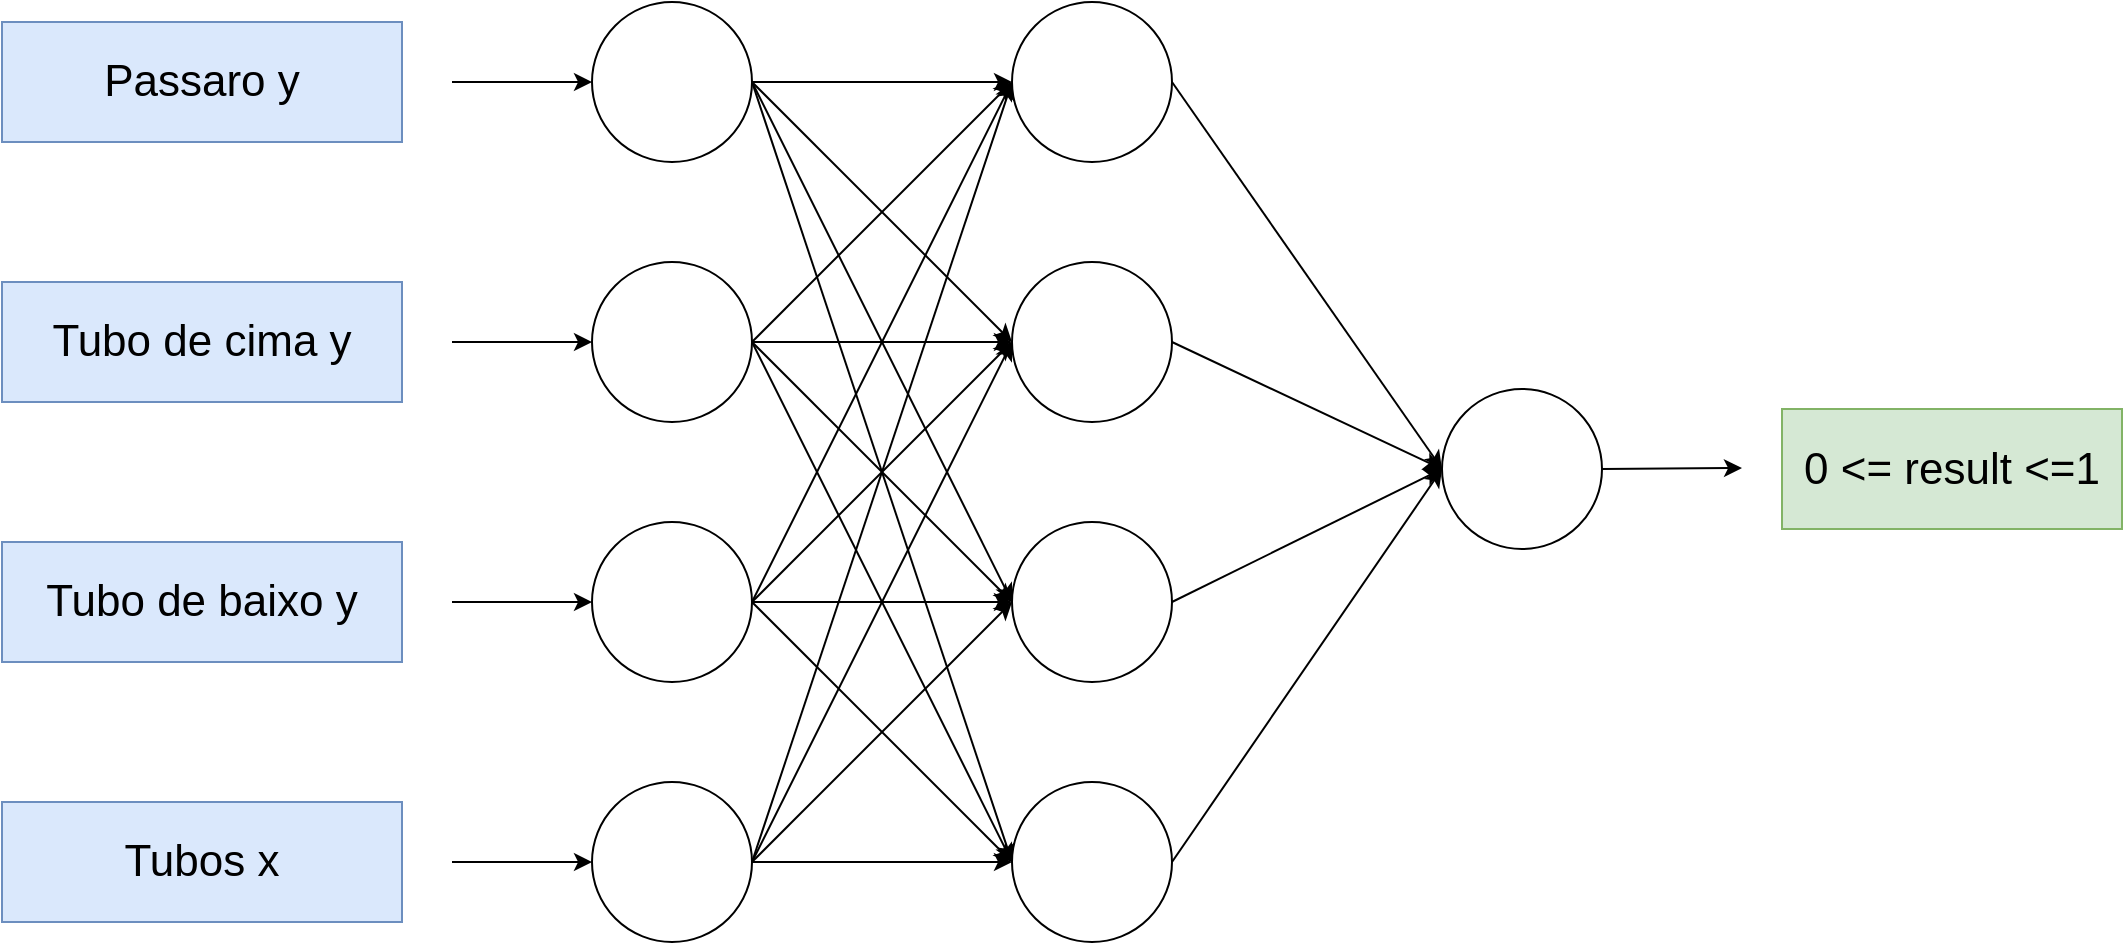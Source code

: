<mxfile version="13.7.9" type="device"><diagram id="sH7bHygvsi5cwO9Unahm" name="Page-1"><mxGraphModel dx="1422" dy="825" grid="1" gridSize="10" guides="1" tooltips="1" connect="1" arrows="1" fold="1" page="1" pageScale="1" pageWidth="1169" pageHeight="827" math="0" shadow="0"><root><mxCell id="0"/><mxCell id="1" parent="0"/><mxCell id="zaDmLAXGQKZyoq5mffkc-15" style="rounded=0;orthogonalLoop=1;jettySize=auto;html=1;exitX=1;exitY=0.5;exitDx=0;exitDy=0;entryX=0;entryY=0.5;entryDx=0;entryDy=0;" edge="1" parent="1" source="zaDmLAXGQKZyoq5mffkc-1" target="zaDmLAXGQKZyoq5mffkc-6"><mxGeometry relative="1" as="geometry"/></mxCell><mxCell id="zaDmLAXGQKZyoq5mffkc-17" style="edgeStyle=none;rounded=0;orthogonalLoop=1;jettySize=auto;html=1;exitX=1;exitY=0.5;exitDx=0;exitDy=0;entryX=0;entryY=0.5;entryDx=0;entryDy=0;" edge="1" parent="1" source="zaDmLAXGQKZyoq5mffkc-1" target="zaDmLAXGQKZyoq5mffkc-7"><mxGeometry relative="1" as="geometry"/></mxCell><mxCell id="zaDmLAXGQKZyoq5mffkc-18" style="edgeStyle=none;rounded=0;orthogonalLoop=1;jettySize=auto;html=1;exitX=1;exitY=0.5;exitDx=0;exitDy=0;entryX=0;entryY=0.5;entryDx=0;entryDy=0;" edge="1" parent="1" source="zaDmLAXGQKZyoq5mffkc-1" target="zaDmLAXGQKZyoq5mffkc-8"><mxGeometry relative="1" as="geometry"/></mxCell><mxCell id="zaDmLAXGQKZyoq5mffkc-19" style="edgeStyle=none;rounded=0;orthogonalLoop=1;jettySize=auto;html=1;exitX=1;exitY=0.5;exitDx=0;exitDy=0;entryX=0;entryY=0.5;entryDx=0;entryDy=0;" edge="1" parent="1" source="zaDmLAXGQKZyoq5mffkc-1" target="zaDmLAXGQKZyoq5mffkc-9"><mxGeometry relative="1" as="geometry"/></mxCell><mxCell id="zaDmLAXGQKZyoq5mffkc-40" style="edgeStyle=none;rounded=0;orthogonalLoop=1;jettySize=auto;html=1;exitX=0;exitY=0.5;exitDx=0;exitDy=0;entryX=0;entryY=0.5;entryDx=0;entryDy=0;" edge="1" parent="1" target="zaDmLAXGQKZyoq5mffkc-1"><mxGeometry relative="1" as="geometry"><mxPoint x="280" y="180" as="sourcePoint"/></mxGeometry></mxCell><mxCell id="zaDmLAXGQKZyoq5mffkc-1" value="" style="ellipse;whiteSpace=wrap;html=1;aspect=fixed;" vertex="1" parent="1"><mxGeometry x="350" y="140" width="80" height="80" as="geometry"/></mxCell><mxCell id="zaDmLAXGQKZyoq5mffkc-20" style="edgeStyle=none;rounded=0;orthogonalLoop=1;jettySize=auto;html=1;exitX=1;exitY=0.5;exitDx=0;exitDy=0;entryX=0;entryY=0.5;entryDx=0;entryDy=0;" edge="1" parent="1" source="zaDmLAXGQKZyoq5mffkc-2" target="zaDmLAXGQKZyoq5mffkc-6"><mxGeometry relative="1" as="geometry"/></mxCell><mxCell id="zaDmLAXGQKZyoq5mffkc-21" style="edgeStyle=none;rounded=0;orthogonalLoop=1;jettySize=auto;html=1;exitX=1;exitY=0.5;exitDx=0;exitDy=0;entryX=0;entryY=0.5;entryDx=0;entryDy=0;" edge="1" parent="1" source="zaDmLAXGQKZyoq5mffkc-2" target="zaDmLAXGQKZyoq5mffkc-7"><mxGeometry relative="1" as="geometry"/></mxCell><mxCell id="zaDmLAXGQKZyoq5mffkc-22" style="edgeStyle=none;rounded=0;orthogonalLoop=1;jettySize=auto;html=1;exitX=1;exitY=0.5;exitDx=0;exitDy=0;entryX=0;entryY=0.5;entryDx=0;entryDy=0;" edge="1" parent="1" source="zaDmLAXGQKZyoq5mffkc-2" target="zaDmLAXGQKZyoq5mffkc-8"><mxGeometry relative="1" as="geometry"/></mxCell><mxCell id="zaDmLAXGQKZyoq5mffkc-23" style="edgeStyle=none;rounded=0;orthogonalLoop=1;jettySize=auto;html=1;exitX=1;exitY=0.5;exitDx=0;exitDy=0;entryX=0;entryY=0.5;entryDx=0;entryDy=0;" edge="1" parent="1" source="zaDmLAXGQKZyoq5mffkc-2" target="zaDmLAXGQKZyoq5mffkc-9"><mxGeometry relative="1" as="geometry"/></mxCell><mxCell id="zaDmLAXGQKZyoq5mffkc-39" style="edgeStyle=none;rounded=0;orthogonalLoop=1;jettySize=auto;html=1;exitX=0;exitY=0.5;exitDx=0;exitDy=0;entryX=0;entryY=0.5;entryDx=0;entryDy=0;" edge="1" parent="1" target="zaDmLAXGQKZyoq5mffkc-2"><mxGeometry relative="1" as="geometry"><mxPoint x="280" y="310" as="sourcePoint"/></mxGeometry></mxCell><mxCell id="zaDmLAXGQKZyoq5mffkc-2" value="" style="ellipse;whiteSpace=wrap;html=1;aspect=fixed;" vertex="1" parent="1"><mxGeometry x="350" y="270" width="80" height="80" as="geometry"/></mxCell><mxCell id="zaDmLAXGQKZyoq5mffkc-24" style="edgeStyle=none;rounded=0;orthogonalLoop=1;jettySize=auto;html=1;exitX=1;exitY=0.5;exitDx=0;exitDy=0;entryX=0;entryY=0.5;entryDx=0;entryDy=0;" edge="1" parent="1" source="zaDmLAXGQKZyoq5mffkc-4" target="zaDmLAXGQKZyoq5mffkc-6"><mxGeometry relative="1" as="geometry"/></mxCell><mxCell id="zaDmLAXGQKZyoq5mffkc-25" style="edgeStyle=none;rounded=0;orthogonalLoop=1;jettySize=auto;html=1;exitX=1;exitY=0.5;exitDx=0;exitDy=0;entryX=0;entryY=0.5;entryDx=0;entryDy=0;" edge="1" parent="1" source="zaDmLAXGQKZyoq5mffkc-4" target="zaDmLAXGQKZyoq5mffkc-7"><mxGeometry relative="1" as="geometry"/></mxCell><mxCell id="zaDmLAXGQKZyoq5mffkc-26" style="edgeStyle=none;rounded=0;orthogonalLoop=1;jettySize=auto;html=1;exitX=1;exitY=0.5;exitDx=0;exitDy=0;entryX=0;entryY=0.5;entryDx=0;entryDy=0;" edge="1" parent="1" source="zaDmLAXGQKZyoq5mffkc-4" target="zaDmLAXGQKZyoq5mffkc-8"><mxGeometry relative="1" as="geometry"/></mxCell><mxCell id="zaDmLAXGQKZyoq5mffkc-27" style="edgeStyle=none;rounded=0;orthogonalLoop=1;jettySize=auto;html=1;exitX=1;exitY=0.5;exitDx=0;exitDy=0;entryX=0;entryY=0.5;entryDx=0;entryDy=0;" edge="1" parent="1" source="zaDmLAXGQKZyoq5mffkc-4" target="zaDmLAXGQKZyoq5mffkc-9"><mxGeometry relative="1" as="geometry"/></mxCell><mxCell id="zaDmLAXGQKZyoq5mffkc-38" style="edgeStyle=none;rounded=0;orthogonalLoop=1;jettySize=auto;html=1;exitX=0;exitY=0.5;exitDx=0;exitDy=0;entryX=0;entryY=0.5;entryDx=0;entryDy=0;" edge="1" parent="1" target="zaDmLAXGQKZyoq5mffkc-4"><mxGeometry relative="1" as="geometry"><mxPoint x="280" y="440" as="sourcePoint"/></mxGeometry></mxCell><mxCell id="zaDmLAXGQKZyoq5mffkc-4" value="" style="ellipse;whiteSpace=wrap;html=1;aspect=fixed;" vertex="1" parent="1"><mxGeometry x="350" y="400" width="80" height="80" as="geometry"/></mxCell><mxCell id="zaDmLAXGQKZyoq5mffkc-28" style="edgeStyle=none;rounded=0;orthogonalLoop=1;jettySize=auto;html=1;exitX=1;exitY=0.5;exitDx=0;exitDy=0;entryX=0;entryY=0.5;entryDx=0;entryDy=0;" edge="1" parent="1" source="zaDmLAXGQKZyoq5mffkc-5" target="zaDmLAXGQKZyoq5mffkc-6"><mxGeometry relative="1" as="geometry"/></mxCell><mxCell id="zaDmLAXGQKZyoq5mffkc-29" style="edgeStyle=none;rounded=0;orthogonalLoop=1;jettySize=auto;html=1;exitX=1;exitY=0.5;exitDx=0;exitDy=0;entryX=0;entryY=0.5;entryDx=0;entryDy=0;" edge="1" parent="1" source="zaDmLAXGQKZyoq5mffkc-5" target="zaDmLAXGQKZyoq5mffkc-7"><mxGeometry relative="1" as="geometry"/></mxCell><mxCell id="zaDmLAXGQKZyoq5mffkc-30" style="edgeStyle=none;rounded=0;orthogonalLoop=1;jettySize=auto;html=1;exitX=1;exitY=0.5;exitDx=0;exitDy=0;entryX=0;entryY=0.5;entryDx=0;entryDy=0;" edge="1" parent="1" source="zaDmLAXGQKZyoq5mffkc-5" target="zaDmLAXGQKZyoq5mffkc-8"><mxGeometry relative="1" as="geometry"/></mxCell><mxCell id="zaDmLAXGQKZyoq5mffkc-31" style="edgeStyle=none;rounded=0;orthogonalLoop=1;jettySize=auto;html=1;exitX=1;exitY=0.5;exitDx=0;exitDy=0;entryX=0;entryY=0.5;entryDx=0;entryDy=0;" edge="1" parent="1" source="zaDmLAXGQKZyoq5mffkc-5" target="zaDmLAXGQKZyoq5mffkc-9"><mxGeometry relative="1" as="geometry"/></mxCell><mxCell id="zaDmLAXGQKZyoq5mffkc-37" style="edgeStyle=none;rounded=0;orthogonalLoop=1;jettySize=auto;html=1;exitX=0;exitY=0.5;exitDx=0;exitDy=0;entryX=0;entryY=0.5;entryDx=0;entryDy=0;" edge="1" parent="1" target="zaDmLAXGQKZyoq5mffkc-5"><mxGeometry relative="1" as="geometry"><mxPoint x="280" y="570" as="sourcePoint"/></mxGeometry></mxCell><mxCell id="zaDmLAXGQKZyoq5mffkc-5" value="" style="ellipse;whiteSpace=wrap;html=1;aspect=fixed;" vertex="1" parent="1"><mxGeometry x="350" y="530" width="80" height="80" as="geometry"/></mxCell><mxCell id="zaDmLAXGQKZyoq5mffkc-32" style="edgeStyle=none;rounded=0;orthogonalLoop=1;jettySize=auto;html=1;exitX=1;exitY=0.5;exitDx=0;exitDy=0;entryX=0;entryY=0.5;entryDx=0;entryDy=0;" edge="1" parent="1" source="zaDmLAXGQKZyoq5mffkc-6" target="zaDmLAXGQKZyoq5mffkc-13"><mxGeometry relative="1" as="geometry"/></mxCell><mxCell id="zaDmLAXGQKZyoq5mffkc-6" value="" style="ellipse;whiteSpace=wrap;html=1;aspect=fixed;" vertex="1" parent="1"><mxGeometry x="560" y="140" width="80" height="80" as="geometry"/></mxCell><mxCell id="zaDmLAXGQKZyoq5mffkc-33" style="edgeStyle=none;rounded=0;orthogonalLoop=1;jettySize=auto;html=1;exitX=1;exitY=0.5;exitDx=0;exitDy=0;entryX=0;entryY=0.5;entryDx=0;entryDy=0;" edge="1" parent="1" source="zaDmLAXGQKZyoq5mffkc-7" target="zaDmLAXGQKZyoq5mffkc-13"><mxGeometry relative="1" as="geometry"/></mxCell><mxCell id="zaDmLAXGQKZyoq5mffkc-7" value="" style="ellipse;whiteSpace=wrap;html=1;aspect=fixed;" vertex="1" parent="1"><mxGeometry x="560" y="270" width="80" height="80" as="geometry"/></mxCell><mxCell id="zaDmLAXGQKZyoq5mffkc-34" style="edgeStyle=none;rounded=0;orthogonalLoop=1;jettySize=auto;html=1;exitX=1;exitY=0.5;exitDx=0;exitDy=0;entryX=0;entryY=0.5;entryDx=0;entryDy=0;" edge="1" parent="1" source="zaDmLAXGQKZyoq5mffkc-8" target="zaDmLAXGQKZyoq5mffkc-13"><mxGeometry relative="1" as="geometry"/></mxCell><mxCell id="zaDmLAXGQKZyoq5mffkc-8" value="" style="ellipse;whiteSpace=wrap;html=1;aspect=fixed;" vertex="1" parent="1"><mxGeometry x="560" y="400" width="80" height="80" as="geometry"/></mxCell><mxCell id="zaDmLAXGQKZyoq5mffkc-35" style="edgeStyle=none;rounded=0;orthogonalLoop=1;jettySize=auto;html=1;exitX=1;exitY=0.5;exitDx=0;exitDy=0;entryX=0;entryY=0.5;entryDx=0;entryDy=0;" edge="1" parent="1" source="zaDmLAXGQKZyoq5mffkc-9" target="zaDmLAXGQKZyoq5mffkc-13"><mxGeometry relative="1" as="geometry"/></mxCell><mxCell id="zaDmLAXGQKZyoq5mffkc-9" value="" style="ellipse;whiteSpace=wrap;html=1;aspect=fixed;" vertex="1" parent="1"><mxGeometry x="560" y="530" width="80" height="80" as="geometry"/></mxCell><mxCell id="zaDmLAXGQKZyoq5mffkc-13" value="" style="ellipse;whiteSpace=wrap;html=1;aspect=fixed;" vertex="1" parent="1"><mxGeometry x="775" y="333.5" width="80" height="80" as="geometry"/></mxCell><mxCell id="zaDmLAXGQKZyoq5mffkc-41" value="Passaro y" style="text;html=1;strokeColor=#6c8ebf;fillColor=#dae8fc;align=center;verticalAlign=middle;whiteSpace=wrap;rounded=0;fontSize=22;" vertex="1" parent="1"><mxGeometry x="55" y="150" width="200" height="60" as="geometry"/></mxCell><mxCell id="zaDmLAXGQKZyoq5mffkc-42" value="Tubo de cima y" style="text;html=1;strokeColor=#6c8ebf;fillColor=#dae8fc;align=center;verticalAlign=middle;whiteSpace=wrap;rounded=0;fontSize=22;" vertex="1" parent="1"><mxGeometry x="55" y="280" width="200" height="60" as="geometry"/></mxCell><mxCell id="zaDmLAXGQKZyoq5mffkc-43" value="Tubo de baixo y" style="text;html=1;strokeColor=#6c8ebf;fillColor=#dae8fc;align=center;verticalAlign=middle;whiteSpace=wrap;rounded=0;fontSize=22;" vertex="1" parent="1"><mxGeometry x="55" y="410" width="200" height="60" as="geometry"/></mxCell><mxCell id="zaDmLAXGQKZyoq5mffkc-44" value="Tubos x" style="text;html=1;strokeColor=#6c8ebf;fillColor=#dae8fc;align=center;verticalAlign=middle;whiteSpace=wrap;rounded=0;fontSize=22;" vertex="1" parent="1"><mxGeometry x="55" y="540" width="200" height="60" as="geometry"/></mxCell><mxCell id="zaDmLAXGQKZyoq5mffkc-45" value="0 &amp;lt;= result &amp;lt;=1" style="text;html=1;strokeColor=#82b366;fillColor=#d5e8d4;align=center;verticalAlign=middle;whiteSpace=wrap;rounded=0;fontSize=22;" vertex="1" parent="1"><mxGeometry x="945" y="343.5" width="170" height="60" as="geometry"/></mxCell><mxCell id="zaDmLAXGQKZyoq5mffkc-46" style="edgeStyle=none;rounded=0;orthogonalLoop=1;jettySize=auto;html=1;entryX=0;entryY=0.5;entryDx=0;entryDy=0;exitX=1;exitY=0.5;exitDx=0;exitDy=0;" edge="1" parent="1" source="zaDmLAXGQKZyoq5mffkc-13"><mxGeometry relative="1" as="geometry"><mxPoint x="925" y="373" as="targetPoint"/><mxPoint x="885" y="410" as="sourcePoint"/></mxGeometry></mxCell></root></mxGraphModel></diagram></mxfile>